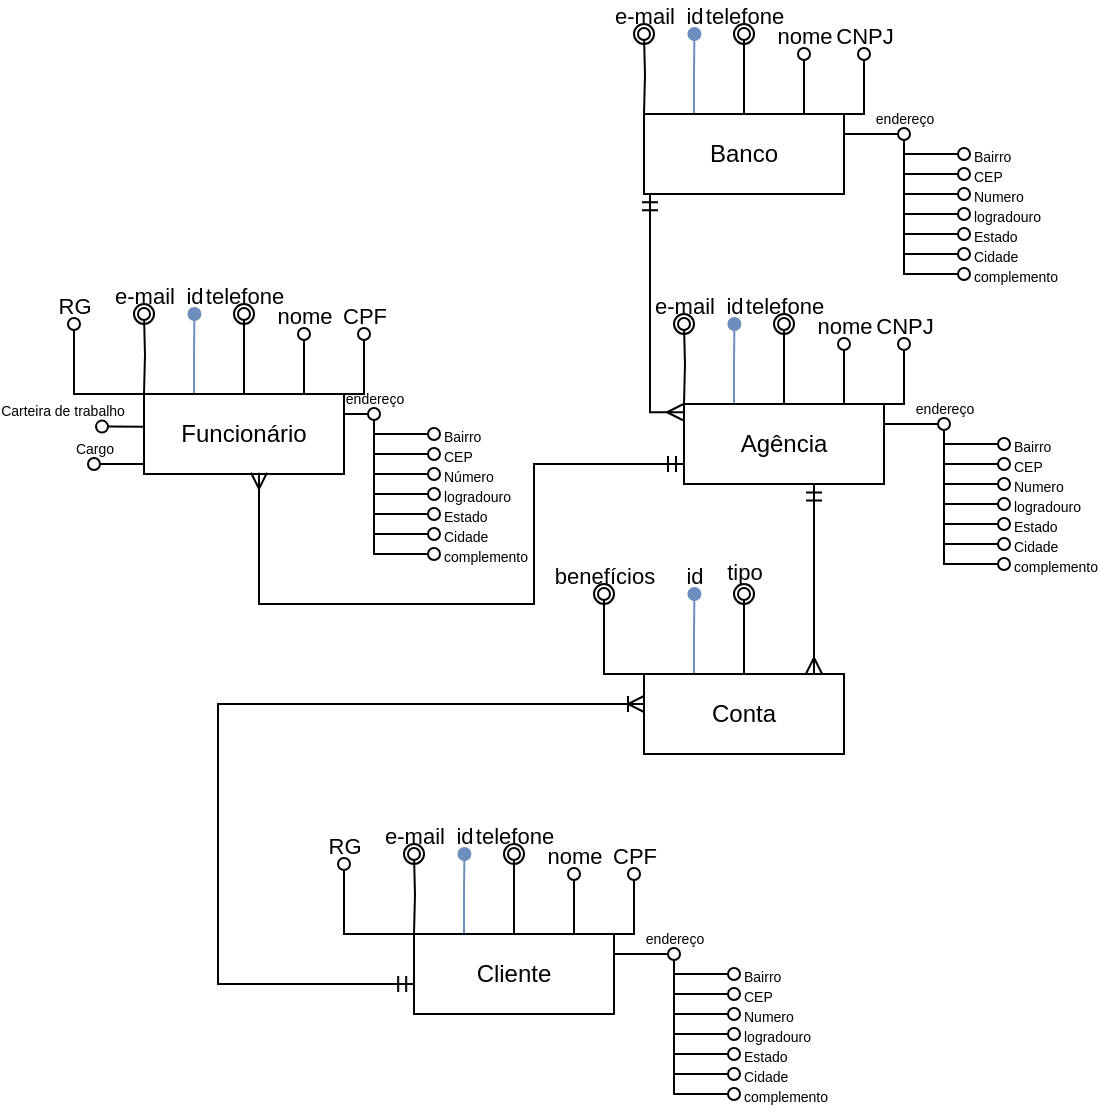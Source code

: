<mxfile version="21.0.2" type="device"><diagram name="Página-1" id="N73XkpLXWncnWEMaxFga"><mxGraphModel dx="1195" dy="637" grid="1" gridSize="10" guides="1" tooltips="1" connect="1" arrows="1" fold="1" page="1" pageScale="1" pageWidth="827" pageHeight="1169" math="0" shadow="0"><root><mxCell id="0"/><mxCell id="1" parent="0"/><mxCell id="QfYPM_2Ku90hNjpGDgGe-1" value="id" style="edgeStyle=orthogonalEdgeStyle;rounded=0;orthogonalLoop=1;jettySize=auto;html=1;exitX=0.25;exitY=0;exitDx=0;exitDy=0;endArrow=oval;endFill=1;fillColor=#dae8fc;strokeColor=#6c8ebf;labelBackgroundColor=none;verticalAlign=bottom;" edge="1" parent="1" source="QfYPM_2Ku90hNjpGDgGe-6"><mxGeometry x="1" relative="1" as="geometry"><mxPoint x="495.2" y="605" as="targetPoint"/><mxPoint as="offset"/></mxGeometry></mxCell><mxCell id="QfYPM_2Ku90hNjpGDgGe-2" value="telefone" style="edgeStyle=orthogonalEdgeStyle;rounded=0;orthogonalLoop=1;jettySize=auto;html=1;exitX=0.5;exitY=0;exitDx=0;exitDy=0;endArrow=oval;endFill=0;labelBackgroundColor=none;verticalAlign=bottom;" edge="1" parent="1" source="QfYPM_2Ku90hNjpGDgGe-6"><mxGeometry x="1" relative="1" as="geometry"><mxPoint x="520" y="605" as="targetPoint"/><mxPoint as="offset"/></mxGeometry></mxCell><mxCell id="QfYPM_2Ku90hNjpGDgGe-3" value="CPF" style="edgeStyle=orthogonalEdgeStyle;rounded=0;orthogonalLoop=1;jettySize=auto;html=1;exitX=1;exitY=0;exitDx=0;exitDy=0;endArrow=oval;endFill=0;labelBackgroundColor=none;verticalAlign=bottom;" edge="1" parent="1" source="QfYPM_2Ku90hNjpGDgGe-6"><mxGeometry x="1" relative="1" as="geometry"><mxPoint x="580" y="615" as="targetPoint"/><Array as="points"><mxPoint x="580" y="645"/><mxPoint x="580" y="615"/></Array><mxPoint as="offset"/></mxGeometry></mxCell><mxCell id="QfYPM_2Ku90hNjpGDgGe-4" value="&lt;font style=&quot;font-size: 7px;&quot;&gt;endereço&lt;/font&gt;" style="edgeStyle=orthogonalEdgeStyle;rounded=0;orthogonalLoop=1;jettySize=auto;html=1;exitX=1;exitY=0.25;exitDx=0;exitDy=0;labelBackgroundColor=none;endArrow=oval;verticalAlign=bottom;endFill=0;" edge="1" parent="1" source="QfYPM_2Ku90hNjpGDgGe-6"><mxGeometry x="0.996" relative="1" as="geometry"><mxPoint x="600" y="654.944" as="targetPoint"/><mxPoint as="offset"/></mxGeometry></mxCell><mxCell id="QfYPM_2Ku90hNjpGDgGe-5" value="&lt;font style=&quot;font-size: 7px;&quot;&gt;complemento&lt;/font&gt;" style="edgeStyle=orthogonalEdgeStyle;rounded=0;orthogonalLoop=1;jettySize=auto;html=1;labelBackgroundColor=none;endArrow=oval;verticalAlign=middle;endFill=0;align=left;spacingLeft=3;" edge="1" parent="1"><mxGeometry x="1" relative="1" as="geometry"><mxPoint x="630" y="725" as="targetPoint"/><mxPoint x="600" y="658" as="sourcePoint"/><Array as="points"><mxPoint x="600" y="725"/></Array><mxPoint as="offset"/></mxGeometry></mxCell><mxCell id="QfYPM_2Ku90hNjpGDgGe-6" value="Cliente" style="whiteSpace=wrap;html=1;align=center;" vertex="1" parent="1"><mxGeometry x="470" y="645" width="100" height="40" as="geometry"/></mxCell><mxCell id="QfYPM_2Ku90hNjpGDgGe-7" value="" style="ellipse;whiteSpace=wrap;html=1;aspect=fixed;fontColor=default;fillColor=none;" vertex="1" parent="1"><mxGeometry x="515" y="600" width="10" height="10" as="geometry"/></mxCell><mxCell id="QfYPM_2Ku90hNjpGDgGe-8" value="nome" style="edgeStyle=orthogonalEdgeStyle;rounded=0;orthogonalLoop=1;jettySize=auto;html=1;endArrow=oval;endFill=0;labelBackgroundColor=none;verticalAlign=bottom;" edge="1" parent="1"><mxGeometry x="1" relative="1" as="geometry"><mxPoint x="550" y="615" as="targetPoint"/><mxPoint x="550" y="645" as="sourcePoint"/><mxPoint as="offset"/></mxGeometry></mxCell><mxCell id="QfYPM_2Ku90hNjpGDgGe-9" value="&lt;font style=&quot;font-size: 7px;&quot;&gt;Bairro&lt;/font&gt;" style="edgeStyle=orthogonalEdgeStyle;rounded=0;orthogonalLoop=1;jettySize=auto;html=1;exitX=1;exitY=0.25;exitDx=0;exitDy=0;labelBackgroundColor=none;endArrow=oval;verticalAlign=middle;endFill=0;align=left;spacingLeft=3;" edge="1" parent="1"><mxGeometry x="0.996" relative="1" as="geometry"><mxPoint x="630" y="664.934" as="targetPoint"/><mxPoint x="600" y="664.99" as="sourcePoint"/><mxPoint as="offset"/></mxGeometry></mxCell><mxCell id="QfYPM_2Ku90hNjpGDgGe-10" value="&lt;font style=&quot;font-size: 7px;&quot;&gt;CEP&lt;/font&gt;" style="edgeStyle=orthogonalEdgeStyle;rounded=0;orthogonalLoop=1;jettySize=auto;html=1;exitX=1;exitY=0.25;exitDx=0;exitDy=0;labelBackgroundColor=none;endArrow=oval;verticalAlign=middle;endFill=0;align=left;spacingLeft=3;" edge="1" parent="1"><mxGeometry x="0.996" relative="1" as="geometry"><mxPoint x="630" y="674.944" as="targetPoint"/><mxPoint x="600" y="675" as="sourcePoint"/><mxPoint as="offset"/></mxGeometry></mxCell><mxCell id="QfYPM_2Ku90hNjpGDgGe-11" value="&lt;font style=&quot;font-size: 7px;&quot;&gt;Numero&lt;/font&gt;" style="edgeStyle=orthogonalEdgeStyle;rounded=0;orthogonalLoop=1;jettySize=auto;html=1;exitX=1;exitY=0.25;exitDx=0;exitDy=0;labelBackgroundColor=none;endArrow=oval;verticalAlign=middle;endFill=0;align=left;spacingLeft=3;" edge="1" parent="1"><mxGeometry x="0.996" relative="1" as="geometry"><mxPoint x="630" y="684.944" as="targetPoint"/><mxPoint x="600" y="685" as="sourcePoint"/><mxPoint as="offset"/></mxGeometry></mxCell><mxCell id="QfYPM_2Ku90hNjpGDgGe-12" value="&lt;font style=&quot;font-size: 7px;&quot;&gt;logradouro&lt;/font&gt;" style="edgeStyle=orthogonalEdgeStyle;rounded=0;orthogonalLoop=1;jettySize=auto;html=1;exitX=1;exitY=0.25;exitDx=0;exitDy=0;labelBackgroundColor=none;endArrow=oval;verticalAlign=middle;endFill=0;align=left;spacingLeft=3;" edge="1" parent="1"><mxGeometry x="0.996" relative="1" as="geometry"><mxPoint x="630" y="694.944" as="targetPoint"/><mxPoint x="600" y="695" as="sourcePoint"/><mxPoint as="offset"/></mxGeometry></mxCell><mxCell id="QfYPM_2Ku90hNjpGDgGe-13" value="&lt;font style=&quot;font-size: 7px;&quot;&gt;Estado&lt;/font&gt;" style="edgeStyle=orthogonalEdgeStyle;rounded=0;orthogonalLoop=1;jettySize=auto;html=1;exitX=1;exitY=0.25;exitDx=0;exitDy=0;labelBackgroundColor=none;endArrow=oval;verticalAlign=middle;endFill=0;align=left;spacingLeft=3;" edge="1" parent="1"><mxGeometry x="0.996" relative="1" as="geometry"><mxPoint x="630" y="704.944" as="targetPoint"/><mxPoint x="600" y="705" as="sourcePoint"/><mxPoint as="offset"/></mxGeometry></mxCell><mxCell id="QfYPM_2Ku90hNjpGDgGe-14" value="&lt;font style=&quot;font-size: 7px;&quot;&gt;Cidade&lt;/font&gt;" style="edgeStyle=orthogonalEdgeStyle;rounded=0;orthogonalLoop=1;jettySize=auto;html=1;exitX=1;exitY=0.25;exitDx=0;exitDy=0;labelBackgroundColor=none;endArrow=oval;verticalAlign=middle;endFill=0;align=left;spacingLeft=3;" edge="1" parent="1"><mxGeometry x="0.996" relative="1" as="geometry"><mxPoint x="630" y="714.944" as="targetPoint"/><mxPoint x="600" y="715" as="sourcePoint"/><mxPoint as="offset"/></mxGeometry></mxCell><mxCell id="QfYPM_2Ku90hNjpGDgGe-15" value="e-mail" style="edgeStyle=orthogonalEdgeStyle;rounded=0;orthogonalLoop=1;jettySize=auto;html=1;exitX=0.5;exitY=0;exitDx=0;exitDy=0;endArrow=oval;endFill=0;labelBackgroundColor=none;verticalAlign=bottom;" edge="1" parent="1"><mxGeometry x="1" relative="1" as="geometry"><mxPoint x="470" y="605" as="targetPoint"/><mxPoint x="470" y="645" as="sourcePoint"/><mxPoint as="offset"/></mxGeometry></mxCell><mxCell id="QfYPM_2Ku90hNjpGDgGe-16" value="" style="ellipse;whiteSpace=wrap;html=1;aspect=fixed;fontColor=default;fillColor=none;" vertex="1" parent="1"><mxGeometry x="465" y="600" width="10" height="10" as="geometry"/></mxCell><mxCell id="QfYPM_2Ku90hNjpGDgGe-17" value="RG" style="edgeStyle=orthogonalEdgeStyle;rounded=0;orthogonalLoop=1;jettySize=auto;html=1;exitX=0;exitY=0;exitDx=0;exitDy=0;endArrow=oval;endFill=0;labelBackgroundColor=none;verticalAlign=bottom;" edge="1" parent="1" source="QfYPM_2Ku90hNjpGDgGe-6"><mxGeometry x="1" relative="1" as="geometry"><mxPoint x="435" y="610" as="targetPoint"/><Array as="points"><mxPoint x="435" y="645"/><mxPoint x="435" y="610"/></Array><mxPoint as="offset"/><mxPoint x="435" y="640" as="sourcePoint"/></mxGeometry></mxCell><mxCell id="QfYPM_2Ku90hNjpGDgGe-18" value="id" style="edgeStyle=orthogonalEdgeStyle;rounded=0;orthogonalLoop=1;jettySize=auto;html=1;exitX=0.25;exitY=0;exitDx=0;exitDy=0;endArrow=oval;endFill=1;fillColor=#dae8fc;strokeColor=#6c8ebf;labelBackgroundColor=none;verticalAlign=bottom;" edge="1" parent="1" source="QfYPM_2Ku90hNjpGDgGe-23"><mxGeometry x="1" relative="1" as="geometry"><mxPoint x="630.2" y="340" as="targetPoint"/><mxPoint as="offset"/></mxGeometry></mxCell><mxCell id="QfYPM_2Ku90hNjpGDgGe-19" value="telefone" style="edgeStyle=orthogonalEdgeStyle;rounded=0;orthogonalLoop=1;jettySize=auto;html=1;exitX=0.5;exitY=0;exitDx=0;exitDy=0;endArrow=oval;endFill=0;labelBackgroundColor=none;verticalAlign=bottom;" edge="1" parent="1" source="QfYPM_2Ku90hNjpGDgGe-23"><mxGeometry x="1" relative="1" as="geometry"><mxPoint x="655" y="340" as="targetPoint"/><mxPoint as="offset"/></mxGeometry></mxCell><mxCell id="QfYPM_2Ku90hNjpGDgGe-20" value="CNPJ" style="edgeStyle=orthogonalEdgeStyle;rounded=0;orthogonalLoop=1;jettySize=auto;html=1;exitX=1;exitY=0;exitDx=0;exitDy=0;endArrow=oval;endFill=0;labelBackgroundColor=none;verticalAlign=bottom;" edge="1" parent="1" source="QfYPM_2Ku90hNjpGDgGe-23"><mxGeometry x="1" relative="1" as="geometry"><mxPoint x="715" y="350" as="targetPoint"/><Array as="points"><mxPoint x="715" y="380"/><mxPoint x="715" y="350"/></Array><mxPoint as="offset"/></mxGeometry></mxCell><mxCell id="QfYPM_2Ku90hNjpGDgGe-21" value="&lt;font style=&quot;font-size: 7px;&quot;&gt;endereço&lt;/font&gt;" style="edgeStyle=orthogonalEdgeStyle;rounded=0;orthogonalLoop=1;jettySize=auto;html=1;exitX=1;exitY=0.25;exitDx=0;exitDy=0;labelBackgroundColor=none;endArrow=oval;verticalAlign=bottom;endFill=0;" edge="1" parent="1" source="QfYPM_2Ku90hNjpGDgGe-23"><mxGeometry x="0.996" relative="1" as="geometry"><mxPoint x="735" y="389.944" as="targetPoint"/><mxPoint as="offset"/></mxGeometry></mxCell><mxCell id="QfYPM_2Ku90hNjpGDgGe-22" value="&lt;font style=&quot;font-size: 7px;&quot;&gt;complemento&lt;/font&gt;" style="edgeStyle=orthogonalEdgeStyle;rounded=0;orthogonalLoop=1;jettySize=auto;html=1;labelBackgroundColor=none;endArrow=oval;verticalAlign=middle;endFill=0;align=left;spacingLeft=3;" edge="1" parent="1"><mxGeometry x="1" relative="1" as="geometry"><mxPoint x="765" y="460" as="targetPoint"/><mxPoint x="735" y="393" as="sourcePoint"/><Array as="points"><mxPoint x="735" y="460"/></Array><mxPoint as="offset"/></mxGeometry></mxCell><mxCell id="QfYPM_2Ku90hNjpGDgGe-23" value="Agência" style="whiteSpace=wrap;html=1;align=center;" vertex="1" parent="1"><mxGeometry x="605" y="380" width="100" height="40" as="geometry"/></mxCell><mxCell id="QfYPM_2Ku90hNjpGDgGe-24" value="" style="ellipse;whiteSpace=wrap;html=1;aspect=fixed;fontColor=default;fillColor=none;" vertex="1" parent="1"><mxGeometry x="650" y="335" width="10" height="10" as="geometry"/></mxCell><mxCell id="QfYPM_2Ku90hNjpGDgGe-25" value="nome" style="edgeStyle=orthogonalEdgeStyle;rounded=0;orthogonalLoop=1;jettySize=auto;html=1;endArrow=oval;endFill=0;labelBackgroundColor=none;verticalAlign=bottom;" edge="1" parent="1"><mxGeometry x="1" relative="1" as="geometry"><mxPoint x="685" y="350" as="targetPoint"/><mxPoint x="685" y="380" as="sourcePoint"/><mxPoint as="offset"/></mxGeometry></mxCell><mxCell id="QfYPM_2Ku90hNjpGDgGe-26" value="&lt;font style=&quot;font-size: 7px;&quot;&gt;Bairro&lt;/font&gt;" style="edgeStyle=orthogonalEdgeStyle;rounded=0;orthogonalLoop=1;jettySize=auto;html=1;exitX=1;exitY=0.25;exitDx=0;exitDy=0;labelBackgroundColor=none;endArrow=oval;verticalAlign=middle;endFill=0;align=left;spacingLeft=3;" edge="1" parent="1"><mxGeometry x="0.996" relative="1" as="geometry"><mxPoint x="765" y="399.934" as="targetPoint"/><mxPoint x="735" y="399.99" as="sourcePoint"/><mxPoint as="offset"/></mxGeometry></mxCell><mxCell id="QfYPM_2Ku90hNjpGDgGe-27" value="&lt;font style=&quot;font-size: 7px;&quot;&gt;CEP&lt;/font&gt;" style="edgeStyle=orthogonalEdgeStyle;rounded=0;orthogonalLoop=1;jettySize=auto;html=1;exitX=1;exitY=0.25;exitDx=0;exitDy=0;labelBackgroundColor=none;endArrow=oval;verticalAlign=middle;endFill=0;align=left;spacingLeft=3;" edge="1" parent="1"><mxGeometry x="0.996" relative="1" as="geometry"><mxPoint x="765" y="409.944" as="targetPoint"/><mxPoint x="735" y="410" as="sourcePoint"/><mxPoint as="offset"/></mxGeometry></mxCell><mxCell id="QfYPM_2Ku90hNjpGDgGe-28" value="&lt;font style=&quot;font-size: 7px;&quot;&gt;Numero&lt;/font&gt;" style="edgeStyle=orthogonalEdgeStyle;rounded=0;orthogonalLoop=1;jettySize=auto;html=1;exitX=1;exitY=0.25;exitDx=0;exitDy=0;labelBackgroundColor=none;endArrow=oval;verticalAlign=middle;endFill=0;align=left;spacingLeft=3;" edge="1" parent="1"><mxGeometry x="0.996" relative="1" as="geometry"><mxPoint x="765" y="419.944" as="targetPoint"/><mxPoint x="735" y="420" as="sourcePoint"/><mxPoint as="offset"/></mxGeometry></mxCell><mxCell id="QfYPM_2Ku90hNjpGDgGe-29" value="&lt;font style=&quot;font-size: 7px;&quot;&gt;logradouro&lt;/font&gt;" style="edgeStyle=orthogonalEdgeStyle;rounded=0;orthogonalLoop=1;jettySize=auto;html=1;exitX=1;exitY=0.25;exitDx=0;exitDy=0;labelBackgroundColor=none;endArrow=oval;verticalAlign=middle;endFill=0;align=left;spacingLeft=3;" edge="1" parent="1"><mxGeometry x="0.996" relative="1" as="geometry"><mxPoint x="765" y="429.944" as="targetPoint"/><mxPoint x="735" y="430" as="sourcePoint"/><mxPoint as="offset"/></mxGeometry></mxCell><mxCell id="QfYPM_2Ku90hNjpGDgGe-30" value="&lt;font style=&quot;font-size: 7px;&quot;&gt;Estado&lt;/font&gt;" style="edgeStyle=orthogonalEdgeStyle;rounded=0;orthogonalLoop=1;jettySize=auto;html=1;exitX=1;exitY=0.25;exitDx=0;exitDy=0;labelBackgroundColor=none;endArrow=oval;verticalAlign=middle;endFill=0;align=left;spacingLeft=3;" edge="1" parent="1"><mxGeometry x="0.996" relative="1" as="geometry"><mxPoint x="765" y="439.944" as="targetPoint"/><mxPoint x="735" y="440" as="sourcePoint"/><mxPoint as="offset"/></mxGeometry></mxCell><mxCell id="QfYPM_2Ku90hNjpGDgGe-31" value="&lt;font style=&quot;font-size: 7px;&quot;&gt;Cidade&lt;/font&gt;" style="edgeStyle=orthogonalEdgeStyle;rounded=0;orthogonalLoop=1;jettySize=auto;html=1;exitX=1;exitY=0.25;exitDx=0;exitDy=0;labelBackgroundColor=none;endArrow=oval;verticalAlign=middle;endFill=0;align=left;spacingLeft=3;" edge="1" parent="1"><mxGeometry x="0.996" relative="1" as="geometry"><mxPoint x="765" y="449.944" as="targetPoint"/><mxPoint x="735" y="450" as="sourcePoint"/><mxPoint as="offset"/></mxGeometry></mxCell><mxCell id="QfYPM_2Ku90hNjpGDgGe-32" value="e-mail" style="edgeStyle=orthogonalEdgeStyle;rounded=0;orthogonalLoop=1;jettySize=auto;html=1;exitX=0.5;exitY=0;exitDx=0;exitDy=0;endArrow=oval;endFill=0;labelBackgroundColor=none;verticalAlign=bottom;" edge="1" parent="1"><mxGeometry x="1" relative="1" as="geometry"><mxPoint x="605" y="340" as="targetPoint"/><mxPoint x="605" y="380" as="sourcePoint"/><mxPoint as="offset"/></mxGeometry></mxCell><mxCell id="QfYPM_2Ku90hNjpGDgGe-33" value="" style="ellipse;whiteSpace=wrap;html=1;aspect=fixed;fontColor=default;fillColor=none;" vertex="1" parent="1"><mxGeometry x="600" y="335" width="10" height="10" as="geometry"/></mxCell><mxCell id="QfYPM_2Ku90hNjpGDgGe-34" value="id" style="edgeStyle=orthogonalEdgeStyle;rounded=0;orthogonalLoop=1;jettySize=auto;html=1;exitX=0.25;exitY=0;exitDx=0;exitDy=0;endArrow=oval;endFill=1;fillColor=#dae8fc;strokeColor=#6c8ebf;labelBackgroundColor=none;verticalAlign=bottom;" edge="1" parent="1" source="QfYPM_2Ku90hNjpGDgGe-39"><mxGeometry x="1" relative="1" as="geometry"><mxPoint x="360.2" y="335" as="targetPoint"/><mxPoint as="offset"/></mxGeometry></mxCell><mxCell id="QfYPM_2Ku90hNjpGDgGe-35" value="telefone" style="edgeStyle=orthogonalEdgeStyle;rounded=0;orthogonalLoop=1;jettySize=auto;html=1;exitX=0.5;exitY=0;exitDx=0;exitDy=0;endArrow=oval;endFill=0;labelBackgroundColor=none;verticalAlign=bottom;" edge="1" parent="1" source="QfYPM_2Ku90hNjpGDgGe-39"><mxGeometry x="1" relative="1" as="geometry"><mxPoint x="385" y="335" as="targetPoint"/><mxPoint as="offset"/></mxGeometry></mxCell><mxCell id="QfYPM_2Ku90hNjpGDgGe-36" value="CPF" style="edgeStyle=orthogonalEdgeStyle;rounded=0;orthogonalLoop=1;jettySize=auto;html=1;exitX=1;exitY=0;exitDx=0;exitDy=0;endArrow=oval;endFill=0;labelBackgroundColor=none;verticalAlign=bottom;" edge="1" parent="1" source="QfYPM_2Ku90hNjpGDgGe-39"><mxGeometry x="1" relative="1" as="geometry"><mxPoint x="445" y="345" as="targetPoint"/><Array as="points"><mxPoint x="445" y="375"/><mxPoint x="445" y="345"/></Array><mxPoint as="offset"/></mxGeometry></mxCell><mxCell id="QfYPM_2Ku90hNjpGDgGe-37" value="&lt;font style=&quot;font-size: 7px;&quot;&gt;endereço&lt;/font&gt;" style="edgeStyle=orthogonalEdgeStyle;rounded=0;orthogonalLoop=1;jettySize=auto;html=1;exitX=1;exitY=0.25;exitDx=0;exitDy=0;labelBackgroundColor=none;endArrow=oval;verticalAlign=bottom;endFill=0;" edge="1" parent="1"><mxGeometry x="0.996" relative="1" as="geometry"><mxPoint x="450" y="384.944" as="targetPoint"/><mxPoint as="offset"/><mxPoint x="420" y="385" as="sourcePoint"/></mxGeometry></mxCell><mxCell id="QfYPM_2Ku90hNjpGDgGe-38" value="&lt;font style=&quot;font-size: 7px;&quot;&gt;complemento&lt;/font&gt;" style="edgeStyle=orthogonalEdgeStyle;rounded=0;orthogonalLoop=1;jettySize=auto;html=1;labelBackgroundColor=none;endArrow=oval;verticalAlign=middle;endFill=0;align=left;spacingLeft=3;" edge="1" parent="1"><mxGeometry x="1" relative="1" as="geometry"><mxPoint x="480" y="455" as="targetPoint"/><mxPoint x="450" y="388" as="sourcePoint"/><Array as="points"><mxPoint x="450" y="455"/></Array><mxPoint as="offset"/></mxGeometry></mxCell><mxCell id="QfYPM_2Ku90hNjpGDgGe-39" value="Funcionário" style="whiteSpace=wrap;html=1;align=center;" vertex="1" parent="1"><mxGeometry x="335" y="375" width="100" height="40" as="geometry"/></mxCell><mxCell id="QfYPM_2Ku90hNjpGDgGe-40" value="" style="ellipse;whiteSpace=wrap;html=1;aspect=fixed;fontColor=default;fillColor=none;" vertex="1" parent="1"><mxGeometry x="380" y="330" width="10" height="10" as="geometry"/></mxCell><mxCell id="QfYPM_2Ku90hNjpGDgGe-41" value="nome" style="edgeStyle=orthogonalEdgeStyle;rounded=0;orthogonalLoop=1;jettySize=auto;html=1;endArrow=oval;endFill=0;labelBackgroundColor=none;verticalAlign=bottom;" edge="1" parent="1"><mxGeometry x="1" relative="1" as="geometry"><mxPoint x="415" y="345" as="targetPoint"/><mxPoint x="415" y="375" as="sourcePoint"/><mxPoint as="offset"/></mxGeometry></mxCell><mxCell id="QfYPM_2Ku90hNjpGDgGe-42" value="&lt;font style=&quot;font-size: 7px;&quot;&gt;Bairro&lt;/font&gt;" style="edgeStyle=orthogonalEdgeStyle;rounded=0;orthogonalLoop=1;jettySize=auto;html=1;exitX=1;exitY=0.25;exitDx=0;exitDy=0;labelBackgroundColor=none;endArrow=oval;verticalAlign=middle;endFill=0;align=left;spacingLeft=3;" edge="1" parent="1"><mxGeometry x="0.996" relative="1" as="geometry"><mxPoint x="480" y="394.934" as="targetPoint"/><mxPoint x="450" y="394.99" as="sourcePoint"/><mxPoint as="offset"/></mxGeometry></mxCell><mxCell id="QfYPM_2Ku90hNjpGDgGe-43" value="&lt;font style=&quot;font-size: 7px;&quot;&gt;CEP&lt;/font&gt;" style="edgeStyle=orthogonalEdgeStyle;rounded=0;orthogonalLoop=1;jettySize=auto;html=1;exitX=1;exitY=0.25;exitDx=0;exitDy=0;labelBackgroundColor=none;endArrow=oval;verticalAlign=middle;endFill=0;align=left;spacingLeft=3;" edge="1" parent="1"><mxGeometry x="0.996" relative="1" as="geometry"><mxPoint x="480" y="404.944" as="targetPoint"/><mxPoint x="450" y="405" as="sourcePoint"/><mxPoint as="offset"/></mxGeometry></mxCell><mxCell id="QfYPM_2Ku90hNjpGDgGe-44" value="&lt;font style=&quot;font-size: 7px;&quot;&gt;Número&lt;/font&gt;" style="edgeStyle=orthogonalEdgeStyle;rounded=0;orthogonalLoop=1;jettySize=auto;html=1;exitX=1;exitY=0.25;exitDx=0;exitDy=0;labelBackgroundColor=none;endArrow=oval;verticalAlign=middle;endFill=0;align=left;spacingLeft=3;" edge="1" parent="1"><mxGeometry x="0.996" relative="1" as="geometry"><mxPoint x="480" y="414.944" as="targetPoint"/><mxPoint x="450" y="415" as="sourcePoint"/><mxPoint as="offset"/></mxGeometry></mxCell><mxCell id="QfYPM_2Ku90hNjpGDgGe-45" value="&lt;font style=&quot;font-size: 7px;&quot;&gt;logradouro&lt;/font&gt;" style="edgeStyle=orthogonalEdgeStyle;rounded=0;orthogonalLoop=1;jettySize=auto;html=1;exitX=1;exitY=0.25;exitDx=0;exitDy=0;labelBackgroundColor=none;endArrow=oval;verticalAlign=middle;endFill=0;align=left;spacingLeft=3;" edge="1" parent="1"><mxGeometry x="0.996" relative="1" as="geometry"><mxPoint x="480" y="424.944" as="targetPoint"/><mxPoint x="450" y="425" as="sourcePoint"/><mxPoint as="offset"/></mxGeometry></mxCell><mxCell id="QfYPM_2Ku90hNjpGDgGe-46" value="&lt;font style=&quot;font-size: 7px;&quot;&gt;Estado&lt;/font&gt;" style="edgeStyle=orthogonalEdgeStyle;rounded=0;orthogonalLoop=1;jettySize=auto;html=1;exitX=1;exitY=0.25;exitDx=0;exitDy=0;labelBackgroundColor=none;endArrow=oval;verticalAlign=middle;endFill=0;align=left;spacingLeft=3;" edge="1" parent="1"><mxGeometry x="0.996" relative="1" as="geometry"><mxPoint x="480" y="434.944" as="targetPoint"/><mxPoint x="450" y="435" as="sourcePoint"/><mxPoint as="offset"/></mxGeometry></mxCell><mxCell id="QfYPM_2Ku90hNjpGDgGe-47" value="&lt;font style=&quot;font-size: 7px;&quot;&gt;Cidade&lt;/font&gt;" style="edgeStyle=orthogonalEdgeStyle;rounded=0;orthogonalLoop=1;jettySize=auto;html=1;exitX=1;exitY=0.25;exitDx=0;exitDy=0;labelBackgroundColor=none;endArrow=oval;verticalAlign=middle;endFill=0;align=left;spacingLeft=3;" edge="1" parent="1"><mxGeometry x="0.996" relative="1" as="geometry"><mxPoint x="480" y="444.944" as="targetPoint"/><mxPoint x="450" y="445" as="sourcePoint"/><mxPoint as="offset"/></mxGeometry></mxCell><mxCell id="QfYPM_2Ku90hNjpGDgGe-48" value="e-mail" style="edgeStyle=orthogonalEdgeStyle;rounded=0;orthogonalLoop=1;jettySize=auto;html=1;exitX=0.5;exitY=0;exitDx=0;exitDy=0;endArrow=oval;endFill=0;labelBackgroundColor=none;verticalAlign=bottom;" edge="1" parent="1"><mxGeometry x="1" relative="1" as="geometry"><mxPoint x="335" y="335" as="targetPoint"/><mxPoint x="335" y="375" as="sourcePoint"/><mxPoint as="offset"/></mxGeometry></mxCell><mxCell id="QfYPM_2Ku90hNjpGDgGe-49" value="" style="ellipse;whiteSpace=wrap;html=1;aspect=fixed;fontColor=default;fillColor=none;" vertex="1" parent="1"><mxGeometry x="330" y="330" width="10" height="10" as="geometry"/></mxCell><mxCell id="QfYPM_2Ku90hNjpGDgGe-50" value="RG" style="edgeStyle=orthogonalEdgeStyle;rounded=0;orthogonalLoop=1;jettySize=auto;html=1;exitX=0;exitY=0;exitDx=0;exitDy=0;endArrow=oval;endFill=0;labelBackgroundColor=none;verticalAlign=bottom;" edge="1" parent="1" source="QfYPM_2Ku90hNjpGDgGe-39"><mxGeometry x="1" relative="1" as="geometry"><mxPoint x="300" y="340" as="targetPoint"/><Array as="points"><mxPoint x="300" y="375"/><mxPoint x="300" y="340"/></Array><mxPoint as="offset"/><mxPoint x="300" y="370" as="sourcePoint"/></mxGeometry></mxCell><mxCell id="QfYPM_2Ku90hNjpGDgGe-51" value="&lt;font style=&quot;font-size: 7px;&quot;&gt;Carteira de trabalho&lt;/font&gt;" style="edgeStyle=orthogonalEdgeStyle;rounded=0;orthogonalLoop=1;jettySize=auto;html=1;exitX=0.004;exitY=0.408;exitDx=0;exitDy=0;labelBackgroundColor=none;endArrow=oval;verticalAlign=bottom;endFill=0;exitPerimeter=0;" edge="1" parent="1" source="QfYPM_2Ku90hNjpGDgGe-39"><mxGeometry x="0.918" y="-20" relative="1" as="geometry"><mxPoint x="314" y="392.224" as="targetPoint"/><mxPoint as="offset"/><mxPoint x="284" y="392.78" as="sourcePoint"/></mxGeometry></mxCell><mxCell id="QfYPM_2Ku90hNjpGDgGe-52" value="&lt;font style=&quot;font-size: 7px;&quot;&gt;Cargo&lt;/font&gt;" style="edgeStyle=elbowEdgeStyle;rounded=0;orthogonalLoop=1;jettySize=auto;html=1;exitX=0.004;exitY=0.408;exitDx=0;exitDy=0;labelBackgroundColor=none;endArrow=oval;verticalAlign=bottom;endFill=0;exitPerimeter=0;elbow=vertical;" edge="1" parent="1"><mxGeometry x="1" relative="1" as="geometry"><mxPoint x="310" y="410" as="targetPoint"/><mxPoint as="offset"/><mxPoint x="335" y="410" as="sourcePoint"/></mxGeometry></mxCell><mxCell id="QfYPM_2Ku90hNjpGDgGe-53" value="id" style="edgeStyle=orthogonalEdgeStyle;rounded=0;orthogonalLoop=1;jettySize=auto;html=1;exitX=0.25;exitY=0;exitDx=0;exitDy=0;endArrow=oval;endFill=1;fillColor=#dae8fc;strokeColor=#6c8ebf;labelBackgroundColor=none;verticalAlign=bottom;" edge="1" parent="1" source="QfYPM_2Ku90hNjpGDgGe-55"><mxGeometry x="1" relative="1" as="geometry"><mxPoint x="610.2" y="475" as="targetPoint"/><mxPoint as="offset"/></mxGeometry></mxCell><mxCell id="QfYPM_2Ku90hNjpGDgGe-54" value="tipo" style="edgeStyle=orthogonalEdgeStyle;rounded=0;orthogonalLoop=1;jettySize=auto;html=1;exitX=0.5;exitY=0;exitDx=0;exitDy=0;endArrow=oval;endFill=0;labelBackgroundColor=none;verticalAlign=bottom;spacingBottom=2;" edge="1" parent="1" source="QfYPM_2Ku90hNjpGDgGe-55"><mxGeometry x="1" relative="1" as="geometry"><mxPoint x="635" y="475" as="targetPoint"/><mxPoint as="offset"/></mxGeometry></mxCell><mxCell id="QfYPM_2Ku90hNjpGDgGe-55" value="Conta" style="whiteSpace=wrap;html=1;align=center;" vertex="1" parent="1"><mxGeometry x="585" y="515" width="100" height="40" as="geometry"/></mxCell><mxCell id="QfYPM_2Ku90hNjpGDgGe-56" value="" style="ellipse;whiteSpace=wrap;html=1;aspect=fixed;fontColor=default;fillColor=none;" vertex="1" parent="1"><mxGeometry x="630" y="470" width="10" height="10" as="geometry"/></mxCell><mxCell id="QfYPM_2Ku90hNjpGDgGe-58" value="benefícios" style="edgeStyle=orthogonalEdgeStyle;rounded=0;orthogonalLoop=1;jettySize=auto;html=1;exitX=0.5;exitY=0;exitDx=0;exitDy=0;endArrow=oval;endFill=0;labelBackgroundColor=none;verticalAlign=bottom;" edge="1" parent="1"><mxGeometry x="1" relative="1" as="geometry"><mxPoint x="565" y="475" as="targetPoint"/><mxPoint x="585" y="515" as="sourcePoint"/><mxPoint as="offset"/><Array as="points"><mxPoint x="565" y="515"/></Array></mxGeometry></mxCell><mxCell id="QfYPM_2Ku90hNjpGDgGe-59" value="" style="ellipse;whiteSpace=wrap;html=1;aspect=fixed;fontColor=default;fillColor=none;" vertex="1" parent="1"><mxGeometry x="560" y="470" width="10" height="10" as="geometry"/></mxCell><mxCell id="QfYPM_2Ku90hNjpGDgGe-60" value="id" style="edgeStyle=orthogonalEdgeStyle;rounded=0;orthogonalLoop=1;jettySize=auto;html=1;exitX=0.25;exitY=0;exitDx=0;exitDy=0;endArrow=oval;endFill=1;fillColor=#dae8fc;strokeColor=#6c8ebf;labelBackgroundColor=none;verticalAlign=bottom;" edge="1" parent="1" source="QfYPM_2Ku90hNjpGDgGe-65"><mxGeometry x="1" relative="1" as="geometry"><mxPoint x="610.2" y="195" as="targetPoint"/><mxPoint as="offset"/></mxGeometry></mxCell><mxCell id="QfYPM_2Ku90hNjpGDgGe-61" value="telefone" style="edgeStyle=orthogonalEdgeStyle;rounded=0;orthogonalLoop=1;jettySize=auto;html=1;exitX=0.5;exitY=0;exitDx=0;exitDy=0;endArrow=oval;endFill=0;labelBackgroundColor=none;verticalAlign=bottom;" edge="1" parent="1" source="QfYPM_2Ku90hNjpGDgGe-65"><mxGeometry x="1" relative="1" as="geometry"><mxPoint x="635" y="195" as="targetPoint"/><mxPoint as="offset"/></mxGeometry></mxCell><mxCell id="QfYPM_2Ku90hNjpGDgGe-62" value="CNPJ" style="edgeStyle=orthogonalEdgeStyle;rounded=0;orthogonalLoop=1;jettySize=auto;html=1;exitX=1;exitY=0;exitDx=0;exitDy=0;endArrow=oval;endFill=0;labelBackgroundColor=none;verticalAlign=bottom;" edge="1" parent="1" source="QfYPM_2Ku90hNjpGDgGe-65"><mxGeometry x="1" relative="1" as="geometry"><mxPoint x="695" y="205" as="targetPoint"/><Array as="points"><mxPoint x="695" y="235"/><mxPoint x="695" y="205"/></Array><mxPoint as="offset"/></mxGeometry></mxCell><mxCell id="QfYPM_2Ku90hNjpGDgGe-63" value="&lt;font style=&quot;font-size: 7px;&quot;&gt;endereço&lt;/font&gt;" style="edgeStyle=orthogonalEdgeStyle;rounded=0;orthogonalLoop=1;jettySize=auto;html=1;exitX=1;exitY=0.25;exitDx=0;exitDy=0;labelBackgroundColor=none;endArrow=oval;verticalAlign=bottom;endFill=0;" edge="1" parent="1" source="QfYPM_2Ku90hNjpGDgGe-65"><mxGeometry x="0.996" relative="1" as="geometry"><mxPoint x="715" y="244.944" as="targetPoint"/><mxPoint as="offset"/></mxGeometry></mxCell><mxCell id="QfYPM_2Ku90hNjpGDgGe-64" value="&lt;font style=&quot;font-size: 7px;&quot;&gt;complemento&lt;/font&gt;" style="edgeStyle=orthogonalEdgeStyle;rounded=0;orthogonalLoop=1;jettySize=auto;html=1;labelBackgroundColor=none;endArrow=oval;verticalAlign=middle;endFill=0;align=left;spacingLeft=3;" edge="1" parent="1"><mxGeometry x="1" relative="1" as="geometry"><mxPoint x="745" y="315" as="targetPoint"/><mxPoint x="715" y="248" as="sourcePoint"/><Array as="points"><mxPoint x="715" y="315"/></Array><mxPoint as="offset"/></mxGeometry></mxCell><mxCell id="QfYPM_2Ku90hNjpGDgGe-65" value="Banco" style="whiteSpace=wrap;html=1;align=center;" vertex="1" parent="1"><mxGeometry x="585" y="235" width="100" height="40" as="geometry"/></mxCell><mxCell id="QfYPM_2Ku90hNjpGDgGe-66" value="" style="ellipse;whiteSpace=wrap;html=1;aspect=fixed;fontColor=default;fillColor=none;" vertex="1" parent="1"><mxGeometry x="630" y="190" width="10" height="10" as="geometry"/></mxCell><mxCell id="QfYPM_2Ku90hNjpGDgGe-67" value="nome" style="edgeStyle=orthogonalEdgeStyle;rounded=0;orthogonalLoop=1;jettySize=auto;html=1;endArrow=oval;endFill=0;labelBackgroundColor=none;verticalAlign=bottom;" edge="1" parent="1"><mxGeometry x="1" relative="1" as="geometry"><mxPoint x="665" y="205" as="targetPoint"/><mxPoint x="665" y="235" as="sourcePoint"/><mxPoint as="offset"/></mxGeometry></mxCell><mxCell id="QfYPM_2Ku90hNjpGDgGe-68" value="&lt;font style=&quot;font-size: 7px;&quot;&gt;Bairro&lt;/font&gt;" style="edgeStyle=orthogonalEdgeStyle;rounded=0;orthogonalLoop=1;jettySize=auto;html=1;exitX=1;exitY=0.25;exitDx=0;exitDy=0;labelBackgroundColor=none;endArrow=oval;verticalAlign=middle;endFill=0;align=left;spacingLeft=3;" edge="1" parent="1"><mxGeometry x="0.996" relative="1" as="geometry"><mxPoint x="745" y="254.934" as="targetPoint"/><mxPoint x="715" y="254.99" as="sourcePoint"/><mxPoint as="offset"/></mxGeometry></mxCell><mxCell id="QfYPM_2Ku90hNjpGDgGe-69" value="&lt;font style=&quot;font-size: 7px;&quot;&gt;CEP&lt;/font&gt;" style="edgeStyle=orthogonalEdgeStyle;rounded=0;orthogonalLoop=1;jettySize=auto;html=1;exitX=1;exitY=0.25;exitDx=0;exitDy=0;labelBackgroundColor=none;endArrow=oval;verticalAlign=middle;endFill=0;align=left;spacingLeft=3;" edge="1" parent="1"><mxGeometry x="0.996" relative="1" as="geometry"><mxPoint x="745" y="264.944" as="targetPoint"/><mxPoint x="715" y="265" as="sourcePoint"/><mxPoint as="offset"/></mxGeometry></mxCell><mxCell id="QfYPM_2Ku90hNjpGDgGe-70" value="&lt;font style=&quot;font-size: 7px;&quot;&gt;Numero&lt;/font&gt;" style="edgeStyle=orthogonalEdgeStyle;rounded=0;orthogonalLoop=1;jettySize=auto;html=1;exitX=1;exitY=0.25;exitDx=0;exitDy=0;labelBackgroundColor=none;endArrow=oval;verticalAlign=middle;endFill=0;align=left;spacingLeft=3;" edge="1" parent="1"><mxGeometry x="0.996" relative="1" as="geometry"><mxPoint x="745" y="274.944" as="targetPoint"/><mxPoint x="715" y="275" as="sourcePoint"/><mxPoint as="offset"/></mxGeometry></mxCell><mxCell id="QfYPM_2Ku90hNjpGDgGe-71" value="&lt;font style=&quot;font-size: 7px;&quot;&gt;logradouro&lt;/font&gt;" style="edgeStyle=orthogonalEdgeStyle;rounded=0;orthogonalLoop=1;jettySize=auto;html=1;exitX=1;exitY=0.25;exitDx=0;exitDy=0;labelBackgroundColor=none;endArrow=oval;verticalAlign=middle;endFill=0;align=left;spacingLeft=3;" edge="1" parent="1"><mxGeometry x="0.996" relative="1" as="geometry"><mxPoint x="745" y="284.944" as="targetPoint"/><mxPoint x="715" y="285" as="sourcePoint"/><mxPoint as="offset"/></mxGeometry></mxCell><mxCell id="QfYPM_2Ku90hNjpGDgGe-72" value="&lt;font style=&quot;font-size: 7px;&quot;&gt;Estado&lt;/font&gt;" style="edgeStyle=orthogonalEdgeStyle;rounded=0;orthogonalLoop=1;jettySize=auto;html=1;exitX=1;exitY=0.25;exitDx=0;exitDy=0;labelBackgroundColor=none;endArrow=oval;verticalAlign=middle;endFill=0;align=left;spacingLeft=3;" edge="1" parent="1"><mxGeometry x="0.996" relative="1" as="geometry"><mxPoint x="745" y="294.944" as="targetPoint"/><mxPoint x="715" y="295" as="sourcePoint"/><mxPoint as="offset"/></mxGeometry></mxCell><mxCell id="QfYPM_2Ku90hNjpGDgGe-73" value="&lt;font style=&quot;font-size: 7px;&quot;&gt;Cidade&lt;/font&gt;" style="edgeStyle=orthogonalEdgeStyle;rounded=0;orthogonalLoop=1;jettySize=auto;html=1;exitX=1;exitY=0.25;exitDx=0;exitDy=0;labelBackgroundColor=none;endArrow=oval;verticalAlign=middle;endFill=0;align=left;spacingLeft=3;" edge="1" parent="1"><mxGeometry x="0.996" relative="1" as="geometry"><mxPoint x="745" y="304.944" as="targetPoint"/><mxPoint x="715" y="305" as="sourcePoint"/><mxPoint as="offset"/></mxGeometry></mxCell><mxCell id="QfYPM_2Ku90hNjpGDgGe-74" value="e-mail" style="edgeStyle=orthogonalEdgeStyle;rounded=0;orthogonalLoop=1;jettySize=auto;html=1;exitX=0.5;exitY=0;exitDx=0;exitDy=0;endArrow=oval;endFill=0;labelBackgroundColor=none;verticalAlign=bottom;" edge="1" parent="1"><mxGeometry x="1" relative="1" as="geometry"><mxPoint x="585" y="195" as="targetPoint"/><mxPoint x="585" y="235" as="sourcePoint"/><mxPoint as="offset"/></mxGeometry></mxCell><mxCell id="QfYPM_2Ku90hNjpGDgGe-75" value="" style="ellipse;whiteSpace=wrap;html=1;aspect=fixed;fontColor=default;fillColor=none;" vertex="1" parent="1"><mxGeometry x="580" y="190" width="10" height="10" as="geometry"/></mxCell><mxCell id="QfYPM_2Ku90hNjpGDgGe-76" value="" style="edgeStyle=elbowEdgeStyle;fontSize=12;html=1;endArrow=ERmany;rounded=0;entryX=-0.005;entryY=0.103;entryDx=0;entryDy=0;exitX=0.03;exitY=1.002;exitDx=0;exitDy=0;exitPerimeter=0;endFill=0;startArrow=ERmandOne;startFill=0;entryPerimeter=0;" edge="1" parent="1" source="QfYPM_2Ku90hNjpGDgGe-65" target="QfYPM_2Ku90hNjpGDgGe-23"><mxGeometry width="100" height="100" relative="1" as="geometry"><mxPoint x="490" y="460" as="sourcePoint"/><mxPoint x="590" y="360" as="targetPoint"/><Array as="points"><mxPoint x="588" y="290"/></Array></mxGeometry></mxCell><mxCell id="QfYPM_2Ku90hNjpGDgGe-77" value="" style="edgeStyle=elbowEdgeStyle;fontSize=12;html=1;endArrow=ERmany;rounded=0;endFill=0;startArrow=ERmandOne;startFill=0;entryX=0.847;entryY=-0.003;entryDx=0;entryDy=0;entryPerimeter=0;exitX=0.65;exitY=1.005;exitDx=0;exitDy=0;exitPerimeter=0;" edge="1" parent="1" source="QfYPM_2Ku90hNjpGDgGe-23" target="QfYPM_2Ku90hNjpGDgGe-55"><mxGeometry width="100" height="100" relative="1" as="geometry"><mxPoint x="670" y="430" as="sourcePoint"/><mxPoint x="670" y="510" as="targetPoint"/><Array as="points"><mxPoint x="670" y="450"/></Array></mxGeometry></mxCell><mxCell id="QfYPM_2Ku90hNjpGDgGe-78" value="" style="edgeStyle=orthogonalEdgeStyle;fontSize=12;html=1;endArrow=ERmany;rounded=0;endFill=0;startArrow=ERmandOne;startFill=0;entryX=0.575;entryY=0.984;entryDx=0;entryDy=0;entryPerimeter=0;exitX=0;exitY=0.75;exitDx=0;exitDy=0;" edge="1" parent="1" source="QfYPM_2Ku90hNjpGDgGe-23" target="QfYPM_2Ku90hNjpGDgGe-39"><mxGeometry width="100" height="100" relative="1" as="geometry"><mxPoint x="600" y="410" as="sourcePoint"/><mxPoint x="540" y="495" as="targetPoint"/><Array as="points"><mxPoint x="530" y="410"/><mxPoint x="530" y="480"/><mxPoint x="392" y="480"/></Array></mxGeometry></mxCell><mxCell id="QfYPM_2Ku90hNjpGDgGe-80" value="" style="edgeStyle=orthogonalEdgeStyle;fontSize=12;html=1;endArrow=ERmandOne;rounded=0;endFill=0;startArrow=ERoneToMany;startFill=0;exitX=0;exitY=0.75;exitDx=0;exitDy=0;entryX=0.001;entryY=0.625;entryDx=0;entryDy=0;entryPerimeter=0;" edge="1" parent="1" target="QfYPM_2Ku90hNjpGDgGe-6"><mxGeometry width="100" height="100" relative="1" as="geometry"><mxPoint x="585" y="530" as="sourcePoint"/><mxPoint x="430" y="530" as="targetPoint"/><Array as="points"><mxPoint x="372" y="530"/><mxPoint x="372" y="670"/></Array></mxGeometry></mxCell></root></mxGraphModel></diagram></mxfile>